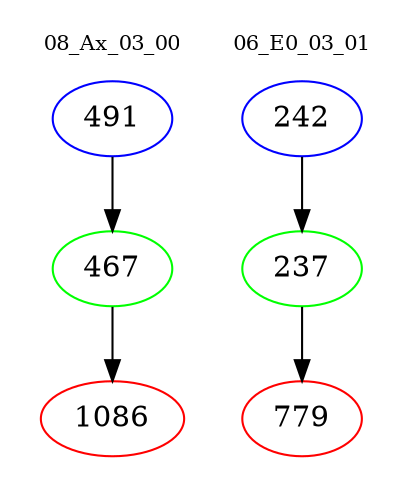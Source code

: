 digraph{
subgraph cluster_0 {
color = white
label = "08_Ax_03_00";
fontsize=10;
T0_491 [label="491", color="blue"]
T0_491 -> T0_467 [color="black"]
T0_467 [label="467", color="green"]
T0_467 -> T0_1086 [color="black"]
T0_1086 [label="1086", color="red"]
}
subgraph cluster_1 {
color = white
label = "06_E0_03_01";
fontsize=10;
T1_242 [label="242", color="blue"]
T1_242 -> T1_237 [color="black"]
T1_237 [label="237", color="green"]
T1_237 -> T1_779 [color="black"]
T1_779 [label="779", color="red"]
}
}
